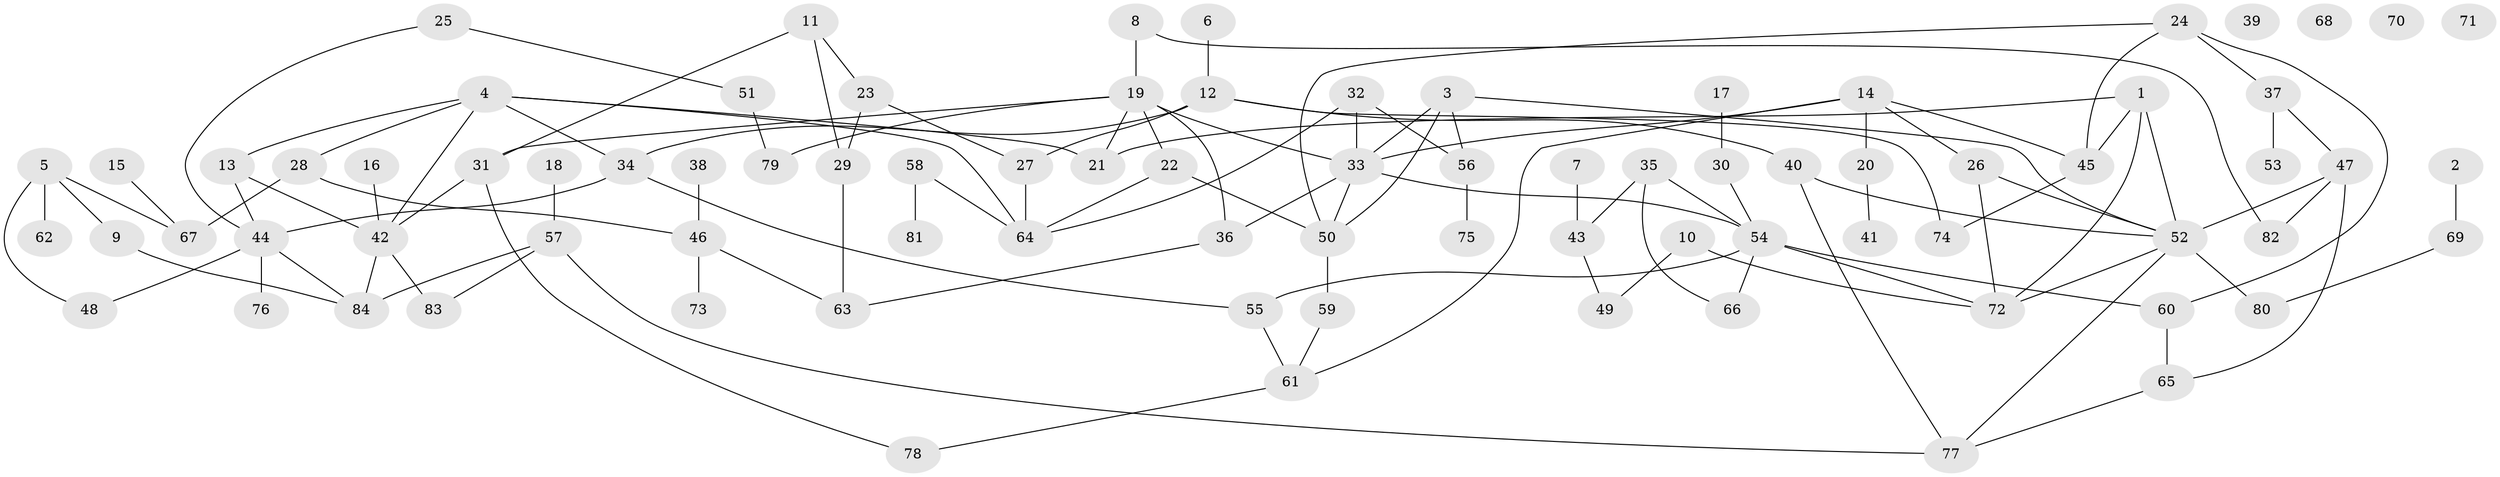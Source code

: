 // Generated by graph-tools (version 1.1) at 2025/33/03/09/25 02:33:54]
// undirected, 84 vertices, 120 edges
graph export_dot {
graph [start="1"]
  node [color=gray90,style=filled];
  1;
  2;
  3;
  4;
  5;
  6;
  7;
  8;
  9;
  10;
  11;
  12;
  13;
  14;
  15;
  16;
  17;
  18;
  19;
  20;
  21;
  22;
  23;
  24;
  25;
  26;
  27;
  28;
  29;
  30;
  31;
  32;
  33;
  34;
  35;
  36;
  37;
  38;
  39;
  40;
  41;
  42;
  43;
  44;
  45;
  46;
  47;
  48;
  49;
  50;
  51;
  52;
  53;
  54;
  55;
  56;
  57;
  58;
  59;
  60;
  61;
  62;
  63;
  64;
  65;
  66;
  67;
  68;
  69;
  70;
  71;
  72;
  73;
  74;
  75;
  76;
  77;
  78;
  79;
  80;
  81;
  82;
  83;
  84;
  1 -- 21;
  1 -- 45;
  1 -- 52;
  1 -- 72;
  2 -- 69;
  3 -- 33;
  3 -- 50;
  3 -- 52;
  3 -- 56;
  4 -- 13;
  4 -- 21;
  4 -- 28;
  4 -- 34;
  4 -- 42;
  4 -- 64;
  5 -- 9;
  5 -- 48;
  5 -- 62;
  5 -- 67;
  6 -- 12;
  7 -- 43;
  8 -- 19;
  8 -- 82;
  9 -- 84;
  10 -- 49;
  10 -- 72;
  11 -- 23;
  11 -- 29;
  11 -- 31;
  12 -- 27;
  12 -- 34;
  12 -- 40;
  12 -- 74;
  13 -- 42;
  13 -- 44;
  14 -- 20;
  14 -- 26;
  14 -- 33;
  14 -- 45;
  14 -- 61;
  15 -- 67;
  16 -- 42;
  17 -- 30;
  18 -- 57;
  19 -- 21;
  19 -- 22;
  19 -- 31;
  19 -- 33;
  19 -- 36;
  19 -- 79;
  20 -- 41;
  22 -- 50;
  22 -- 64;
  23 -- 27;
  23 -- 29;
  24 -- 37;
  24 -- 45;
  24 -- 50;
  24 -- 60;
  25 -- 44;
  25 -- 51;
  26 -- 52;
  26 -- 72;
  27 -- 64;
  28 -- 46;
  28 -- 67;
  29 -- 63;
  30 -- 54;
  31 -- 42;
  31 -- 78;
  32 -- 33;
  32 -- 56;
  32 -- 64;
  33 -- 36;
  33 -- 50;
  33 -- 54;
  34 -- 44;
  34 -- 55;
  35 -- 43;
  35 -- 54;
  35 -- 66;
  36 -- 63;
  37 -- 47;
  37 -- 53;
  38 -- 46;
  40 -- 52;
  40 -- 77;
  42 -- 83;
  42 -- 84;
  43 -- 49;
  44 -- 48;
  44 -- 76;
  44 -- 84;
  45 -- 74;
  46 -- 63;
  46 -- 73;
  47 -- 52;
  47 -- 65;
  47 -- 82;
  50 -- 59;
  51 -- 79;
  52 -- 72;
  52 -- 77;
  52 -- 80;
  54 -- 55;
  54 -- 60;
  54 -- 66;
  54 -- 72;
  55 -- 61;
  56 -- 75;
  57 -- 77;
  57 -- 83;
  57 -- 84;
  58 -- 64;
  58 -- 81;
  59 -- 61;
  60 -- 65;
  61 -- 78;
  65 -- 77;
  69 -- 80;
}
